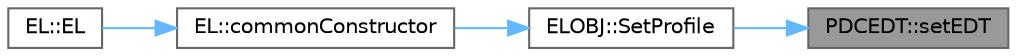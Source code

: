 digraph "PDCEDT::setEDT"
{
 // LATEX_PDF_SIZE
  bgcolor="transparent";
  edge [fontname=Helvetica,fontsize=10,labelfontname=Helvetica,labelfontsize=10];
  node [fontname=Helvetica,fontsize=10,shape=box,height=0.2,width=0.4];
  rankdir="RL";
  Node1 [label="PDCEDT::setEDT",height=0.2,width=0.4,color="gray40", fillcolor="grey60", style="filled", fontcolor="black",tooltip="EDT setter"];
  Node1 -> Node2 [dir="back",color="steelblue1",style="solid"];
  Node2 [label="ELOBJ::SetProfile",height=0.2,width=0.4,color="grey40", fillcolor="white", style="filled",URL="$class_e_l_o_b_j.html#a7b8d42eb0f64b05f40b0ff65076384ae",tooltip="Profile(0x9d, 0x9e, 0x9f)を計算してPDCとEDTを設定する"];
  Node2 -> Node3 [dir="back",color="steelblue1",style="solid"];
  Node3 [label="EL::commonConstructor",height=0.2,width=0.4,color="grey40", fillcolor="white", style="filled",URL="$class_e_l.html#ad38241dcaa4337cf959d85906773242f",tooltip="コンストラクタ共通処理"];
  Node3 -> Node4 [dir="back",color="steelblue1",style="solid"];
  Node4 [label="EL::EL",height=0.2,width=0.4,color="grey40", fillcolor="white", style="filled",URL="$class_e_l.html#aeea65419f3e4e45f6d10af3a01d50cbd",tooltip="オブジェクトを一つだけサポートする場合のコンストラクタ"];
}
